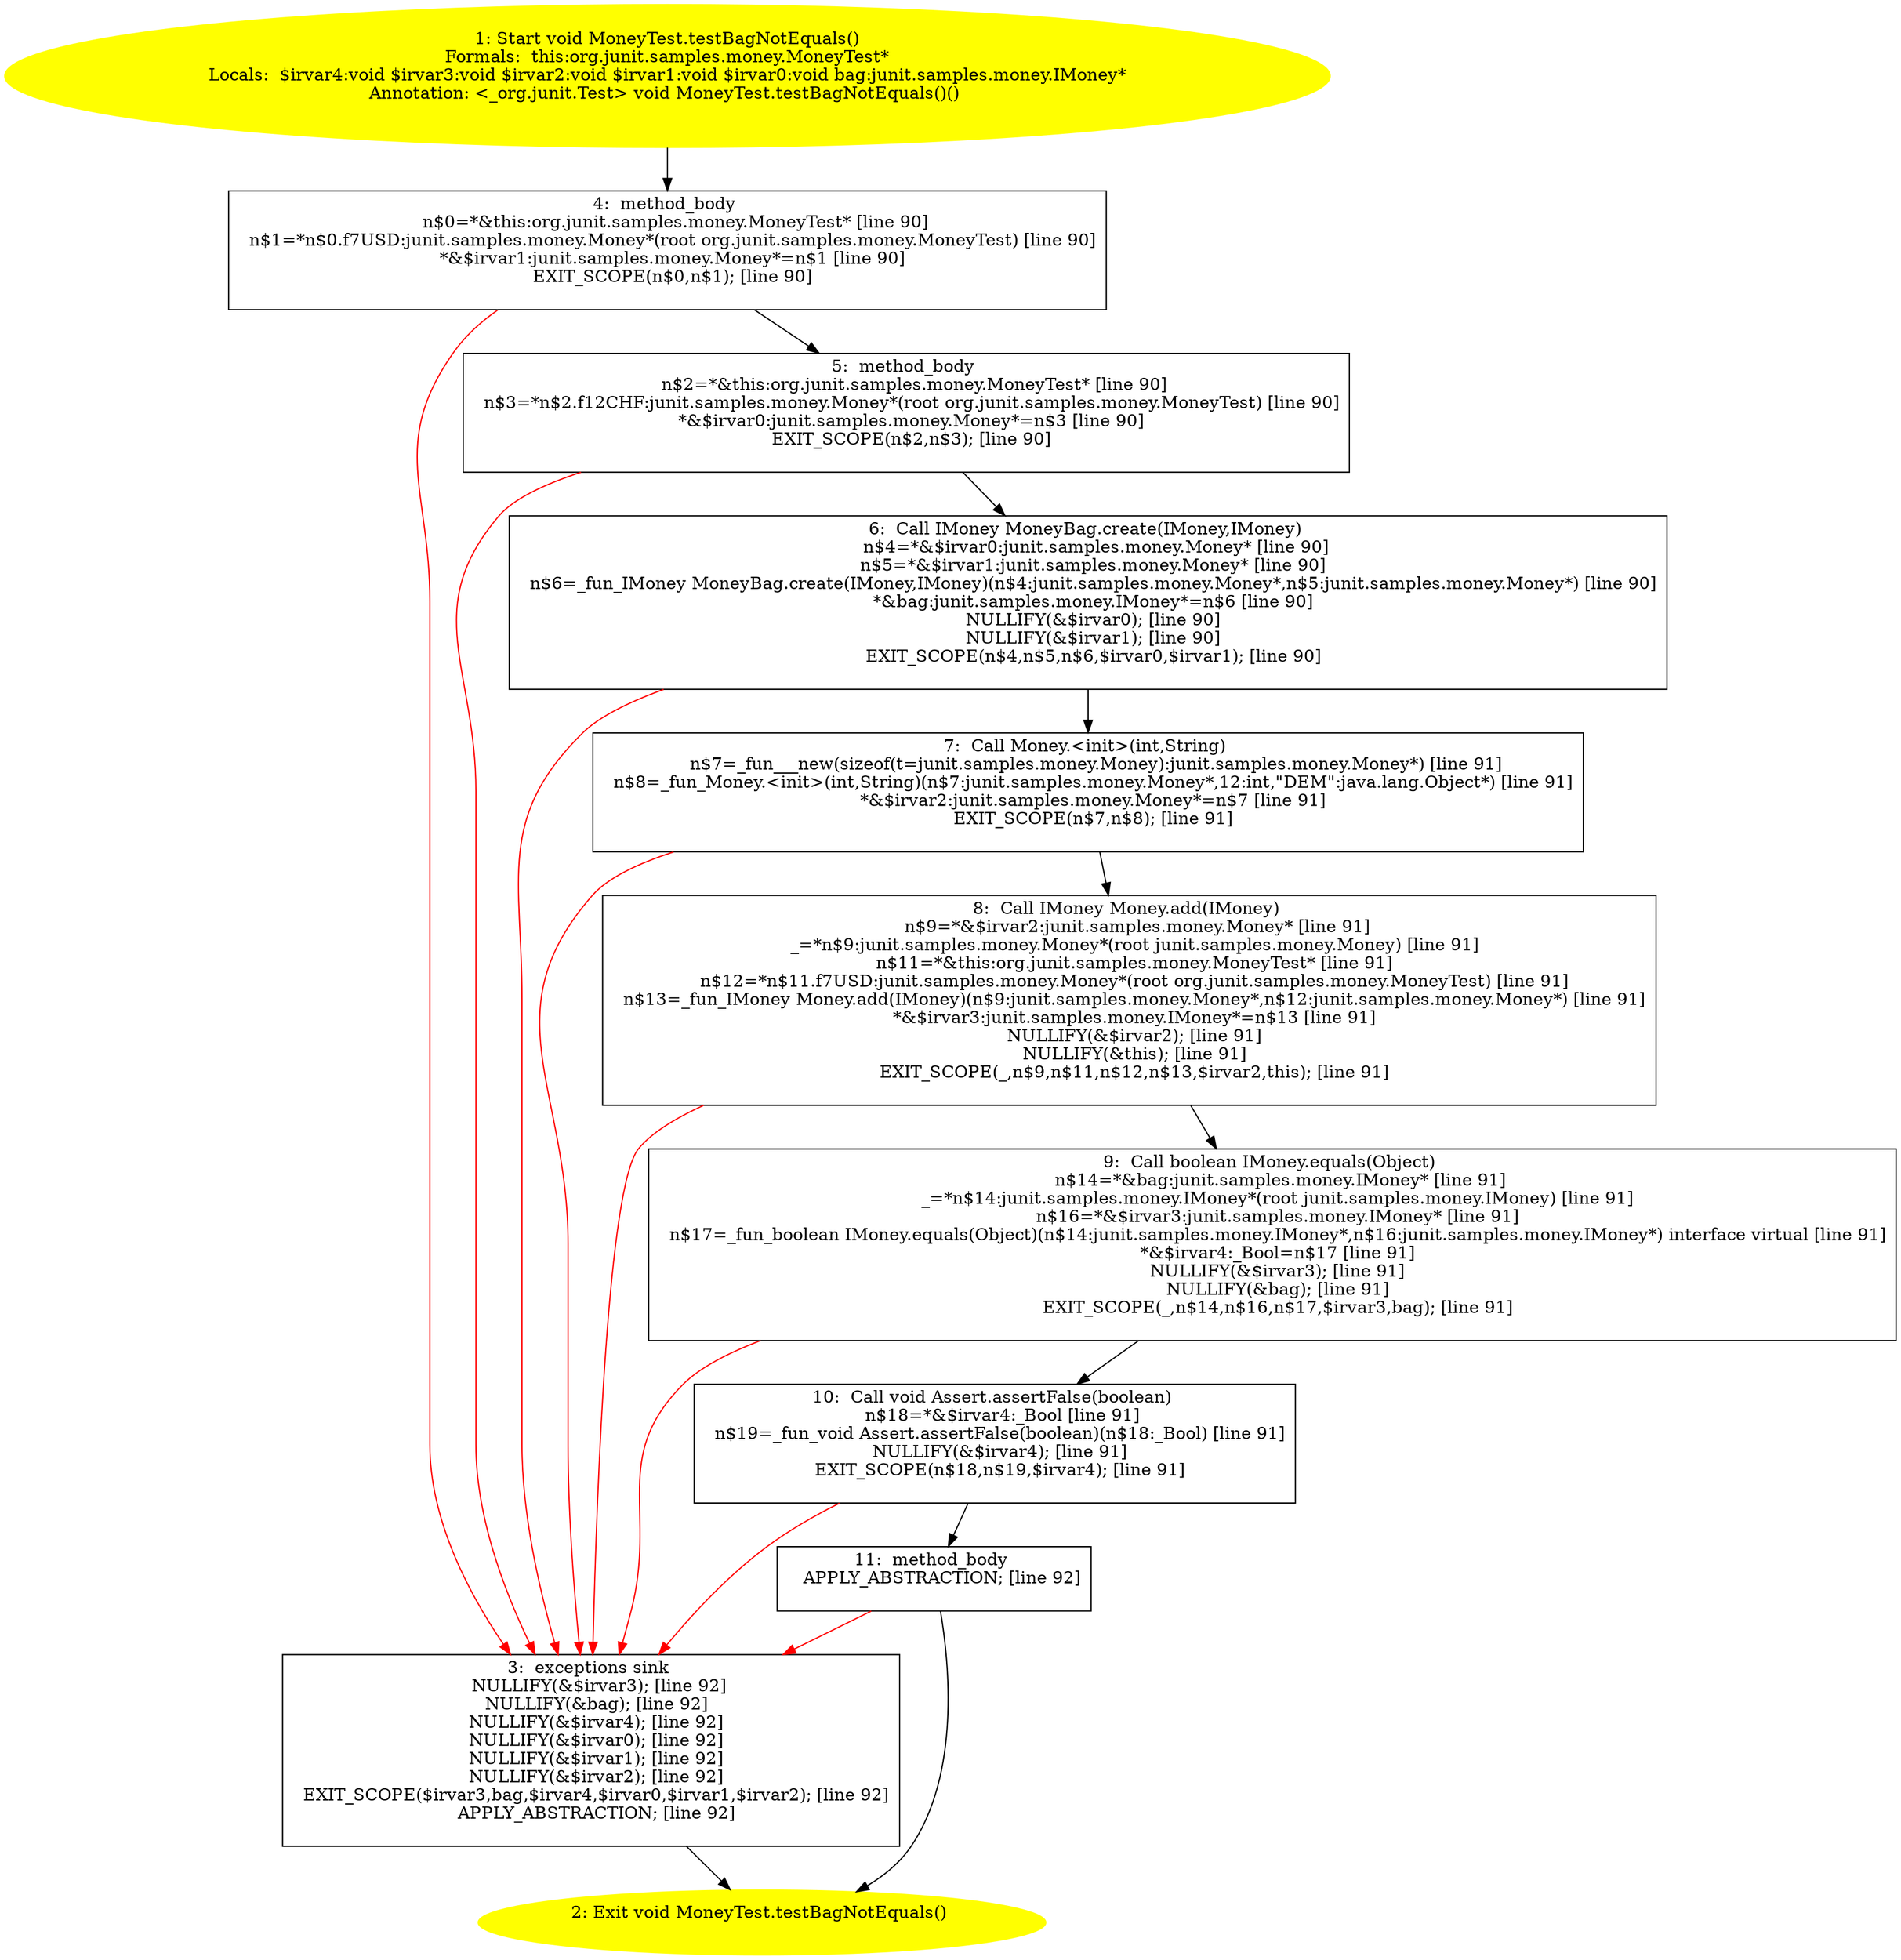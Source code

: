 /* @generated */
digraph cfg {
"org.junit.samples.money.MoneyTest.testBagNotEquals():void.47f1eef2272855074ddc7a426eccc0ea_1" [label="1: Start void MoneyTest.testBagNotEquals()\nFormals:  this:org.junit.samples.money.MoneyTest*\nLocals:  $irvar4:void $irvar3:void $irvar2:void $irvar1:void $irvar0:void bag:junit.samples.money.IMoney*\nAnnotation: <_org.junit.Test> void MoneyTest.testBagNotEquals()() \n  " color=yellow style=filled]
	

	 "org.junit.samples.money.MoneyTest.testBagNotEquals():void.47f1eef2272855074ddc7a426eccc0ea_1" -> "org.junit.samples.money.MoneyTest.testBagNotEquals():void.47f1eef2272855074ddc7a426eccc0ea_4" ;
"org.junit.samples.money.MoneyTest.testBagNotEquals():void.47f1eef2272855074ddc7a426eccc0ea_2" [label="2: Exit void MoneyTest.testBagNotEquals() \n  " color=yellow style=filled]
	

"org.junit.samples.money.MoneyTest.testBagNotEquals():void.47f1eef2272855074ddc7a426eccc0ea_3" [label="3:  exceptions sink \n   NULLIFY(&$irvar3); [line 92]\n  NULLIFY(&bag); [line 92]\n  NULLIFY(&$irvar4); [line 92]\n  NULLIFY(&$irvar0); [line 92]\n  NULLIFY(&$irvar1); [line 92]\n  NULLIFY(&$irvar2); [line 92]\n  EXIT_SCOPE($irvar3,bag,$irvar4,$irvar0,$irvar1,$irvar2); [line 92]\n  APPLY_ABSTRACTION; [line 92]\n " shape="box"]
	

	 "org.junit.samples.money.MoneyTest.testBagNotEquals():void.47f1eef2272855074ddc7a426eccc0ea_3" -> "org.junit.samples.money.MoneyTest.testBagNotEquals():void.47f1eef2272855074ddc7a426eccc0ea_2" ;
"org.junit.samples.money.MoneyTest.testBagNotEquals():void.47f1eef2272855074ddc7a426eccc0ea_4" [label="4:  method_body \n   n$0=*&this:org.junit.samples.money.MoneyTest* [line 90]\n  n$1=*n$0.f7USD:junit.samples.money.Money*(root org.junit.samples.money.MoneyTest) [line 90]\n  *&$irvar1:junit.samples.money.Money*=n$1 [line 90]\n  EXIT_SCOPE(n$0,n$1); [line 90]\n " shape="box"]
	

	 "org.junit.samples.money.MoneyTest.testBagNotEquals():void.47f1eef2272855074ddc7a426eccc0ea_4" -> "org.junit.samples.money.MoneyTest.testBagNotEquals():void.47f1eef2272855074ddc7a426eccc0ea_5" ;
	 "org.junit.samples.money.MoneyTest.testBagNotEquals():void.47f1eef2272855074ddc7a426eccc0ea_4" -> "org.junit.samples.money.MoneyTest.testBagNotEquals():void.47f1eef2272855074ddc7a426eccc0ea_3" [color="red" ];
"org.junit.samples.money.MoneyTest.testBagNotEquals():void.47f1eef2272855074ddc7a426eccc0ea_5" [label="5:  method_body \n   n$2=*&this:org.junit.samples.money.MoneyTest* [line 90]\n  n$3=*n$2.f12CHF:junit.samples.money.Money*(root org.junit.samples.money.MoneyTest) [line 90]\n  *&$irvar0:junit.samples.money.Money*=n$3 [line 90]\n  EXIT_SCOPE(n$2,n$3); [line 90]\n " shape="box"]
	

	 "org.junit.samples.money.MoneyTest.testBagNotEquals():void.47f1eef2272855074ddc7a426eccc0ea_5" -> "org.junit.samples.money.MoneyTest.testBagNotEquals():void.47f1eef2272855074ddc7a426eccc0ea_6" ;
	 "org.junit.samples.money.MoneyTest.testBagNotEquals():void.47f1eef2272855074ddc7a426eccc0ea_5" -> "org.junit.samples.money.MoneyTest.testBagNotEquals():void.47f1eef2272855074ddc7a426eccc0ea_3" [color="red" ];
"org.junit.samples.money.MoneyTest.testBagNotEquals():void.47f1eef2272855074ddc7a426eccc0ea_6" [label="6:  Call IMoney MoneyBag.create(IMoney,IMoney) \n   n$4=*&$irvar0:junit.samples.money.Money* [line 90]\n  n$5=*&$irvar1:junit.samples.money.Money* [line 90]\n  n$6=_fun_IMoney MoneyBag.create(IMoney,IMoney)(n$4:junit.samples.money.Money*,n$5:junit.samples.money.Money*) [line 90]\n  *&bag:junit.samples.money.IMoney*=n$6 [line 90]\n  NULLIFY(&$irvar0); [line 90]\n  NULLIFY(&$irvar1); [line 90]\n  EXIT_SCOPE(n$4,n$5,n$6,$irvar0,$irvar1); [line 90]\n " shape="box"]
	

	 "org.junit.samples.money.MoneyTest.testBagNotEquals():void.47f1eef2272855074ddc7a426eccc0ea_6" -> "org.junit.samples.money.MoneyTest.testBagNotEquals():void.47f1eef2272855074ddc7a426eccc0ea_7" ;
	 "org.junit.samples.money.MoneyTest.testBagNotEquals():void.47f1eef2272855074ddc7a426eccc0ea_6" -> "org.junit.samples.money.MoneyTest.testBagNotEquals():void.47f1eef2272855074ddc7a426eccc0ea_3" [color="red" ];
"org.junit.samples.money.MoneyTest.testBagNotEquals():void.47f1eef2272855074ddc7a426eccc0ea_7" [label="7:  Call Money.<init>(int,String) \n   n$7=_fun___new(sizeof(t=junit.samples.money.Money):junit.samples.money.Money*) [line 91]\n  n$8=_fun_Money.<init>(int,String)(n$7:junit.samples.money.Money*,12:int,\"DEM\":java.lang.Object*) [line 91]\n  *&$irvar2:junit.samples.money.Money*=n$7 [line 91]\n  EXIT_SCOPE(n$7,n$8); [line 91]\n " shape="box"]
	

	 "org.junit.samples.money.MoneyTest.testBagNotEquals():void.47f1eef2272855074ddc7a426eccc0ea_7" -> "org.junit.samples.money.MoneyTest.testBagNotEquals():void.47f1eef2272855074ddc7a426eccc0ea_8" ;
	 "org.junit.samples.money.MoneyTest.testBagNotEquals():void.47f1eef2272855074ddc7a426eccc0ea_7" -> "org.junit.samples.money.MoneyTest.testBagNotEquals():void.47f1eef2272855074ddc7a426eccc0ea_3" [color="red" ];
"org.junit.samples.money.MoneyTest.testBagNotEquals():void.47f1eef2272855074ddc7a426eccc0ea_8" [label="8:  Call IMoney Money.add(IMoney) \n   n$9=*&$irvar2:junit.samples.money.Money* [line 91]\n  _=*n$9:junit.samples.money.Money*(root junit.samples.money.Money) [line 91]\n  n$11=*&this:org.junit.samples.money.MoneyTest* [line 91]\n  n$12=*n$11.f7USD:junit.samples.money.Money*(root org.junit.samples.money.MoneyTest) [line 91]\n  n$13=_fun_IMoney Money.add(IMoney)(n$9:junit.samples.money.Money*,n$12:junit.samples.money.Money*) [line 91]\n  *&$irvar3:junit.samples.money.IMoney*=n$13 [line 91]\n  NULLIFY(&$irvar2); [line 91]\n  NULLIFY(&this); [line 91]\n  EXIT_SCOPE(_,n$9,n$11,n$12,n$13,$irvar2,this); [line 91]\n " shape="box"]
	

	 "org.junit.samples.money.MoneyTest.testBagNotEquals():void.47f1eef2272855074ddc7a426eccc0ea_8" -> "org.junit.samples.money.MoneyTest.testBagNotEquals():void.47f1eef2272855074ddc7a426eccc0ea_9" ;
	 "org.junit.samples.money.MoneyTest.testBagNotEquals():void.47f1eef2272855074ddc7a426eccc0ea_8" -> "org.junit.samples.money.MoneyTest.testBagNotEquals():void.47f1eef2272855074ddc7a426eccc0ea_3" [color="red" ];
"org.junit.samples.money.MoneyTest.testBagNotEquals():void.47f1eef2272855074ddc7a426eccc0ea_9" [label="9:  Call boolean IMoney.equals(Object) \n   n$14=*&bag:junit.samples.money.IMoney* [line 91]\n  _=*n$14:junit.samples.money.IMoney*(root junit.samples.money.IMoney) [line 91]\n  n$16=*&$irvar3:junit.samples.money.IMoney* [line 91]\n  n$17=_fun_boolean IMoney.equals(Object)(n$14:junit.samples.money.IMoney*,n$16:junit.samples.money.IMoney*) interface virtual [line 91]\n  *&$irvar4:_Bool=n$17 [line 91]\n  NULLIFY(&$irvar3); [line 91]\n  NULLIFY(&bag); [line 91]\n  EXIT_SCOPE(_,n$14,n$16,n$17,$irvar3,bag); [line 91]\n " shape="box"]
	

	 "org.junit.samples.money.MoneyTest.testBagNotEquals():void.47f1eef2272855074ddc7a426eccc0ea_9" -> "org.junit.samples.money.MoneyTest.testBagNotEquals():void.47f1eef2272855074ddc7a426eccc0ea_10" ;
	 "org.junit.samples.money.MoneyTest.testBagNotEquals():void.47f1eef2272855074ddc7a426eccc0ea_9" -> "org.junit.samples.money.MoneyTest.testBagNotEquals():void.47f1eef2272855074ddc7a426eccc0ea_3" [color="red" ];
"org.junit.samples.money.MoneyTest.testBagNotEquals():void.47f1eef2272855074ddc7a426eccc0ea_10" [label="10:  Call void Assert.assertFalse(boolean) \n   n$18=*&$irvar4:_Bool [line 91]\n  n$19=_fun_void Assert.assertFalse(boolean)(n$18:_Bool) [line 91]\n  NULLIFY(&$irvar4); [line 91]\n  EXIT_SCOPE(n$18,n$19,$irvar4); [line 91]\n " shape="box"]
	

	 "org.junit.samples.money.MoneyTest.testBagNotEquals():void.47f1eef2272855074ddc7a426eccc0ea_10" -> "org.junit.samples.money.MoneyTest.testBagNotEquals():void.47f1eef2272855074ddc7a426eccc0ea_11" ;
	 "org.junit.samples.money.MoneyTest.testBagNotEquals():void.47f1eef2272855074ddc7a426eccc0ea_10" -> "org.junit.samples.money.MoneyTest.testBagNotEquals():void.47f1eef2272855074ddc7a426eccc0ea_3" [color="red" ];
"org.junit.samples.money.MoneyTest.testBagNotEquals():void.47f1eef2272855074ddc7a426eccc0ea_11" [label="11:  method_body \n   APPLY_ABSTRACTION; [line 92]\n " shape="box"]
	

	 "org.junit.samples.money.MoneyTest.testBagNotEquals():void.47f1eef2272855074ddc7a426eccc0ea_11" -> "org.junit.samples.money.MoneyTest.testBagNotEquals():void.47f1eef2272855074ddc7a426eccc0ea_2" ;
	 "org.junit.samples.money.MoneyTest.testBagNotEquals():void.47f1eef2272855074ddc7a426eccc0ea_11" -> "org.junit.samples.money.MoneyTest.testBagNotEquals():void.47f1eef2272855074ddc7a426eccc0ea_3" [color="red" ];
}
